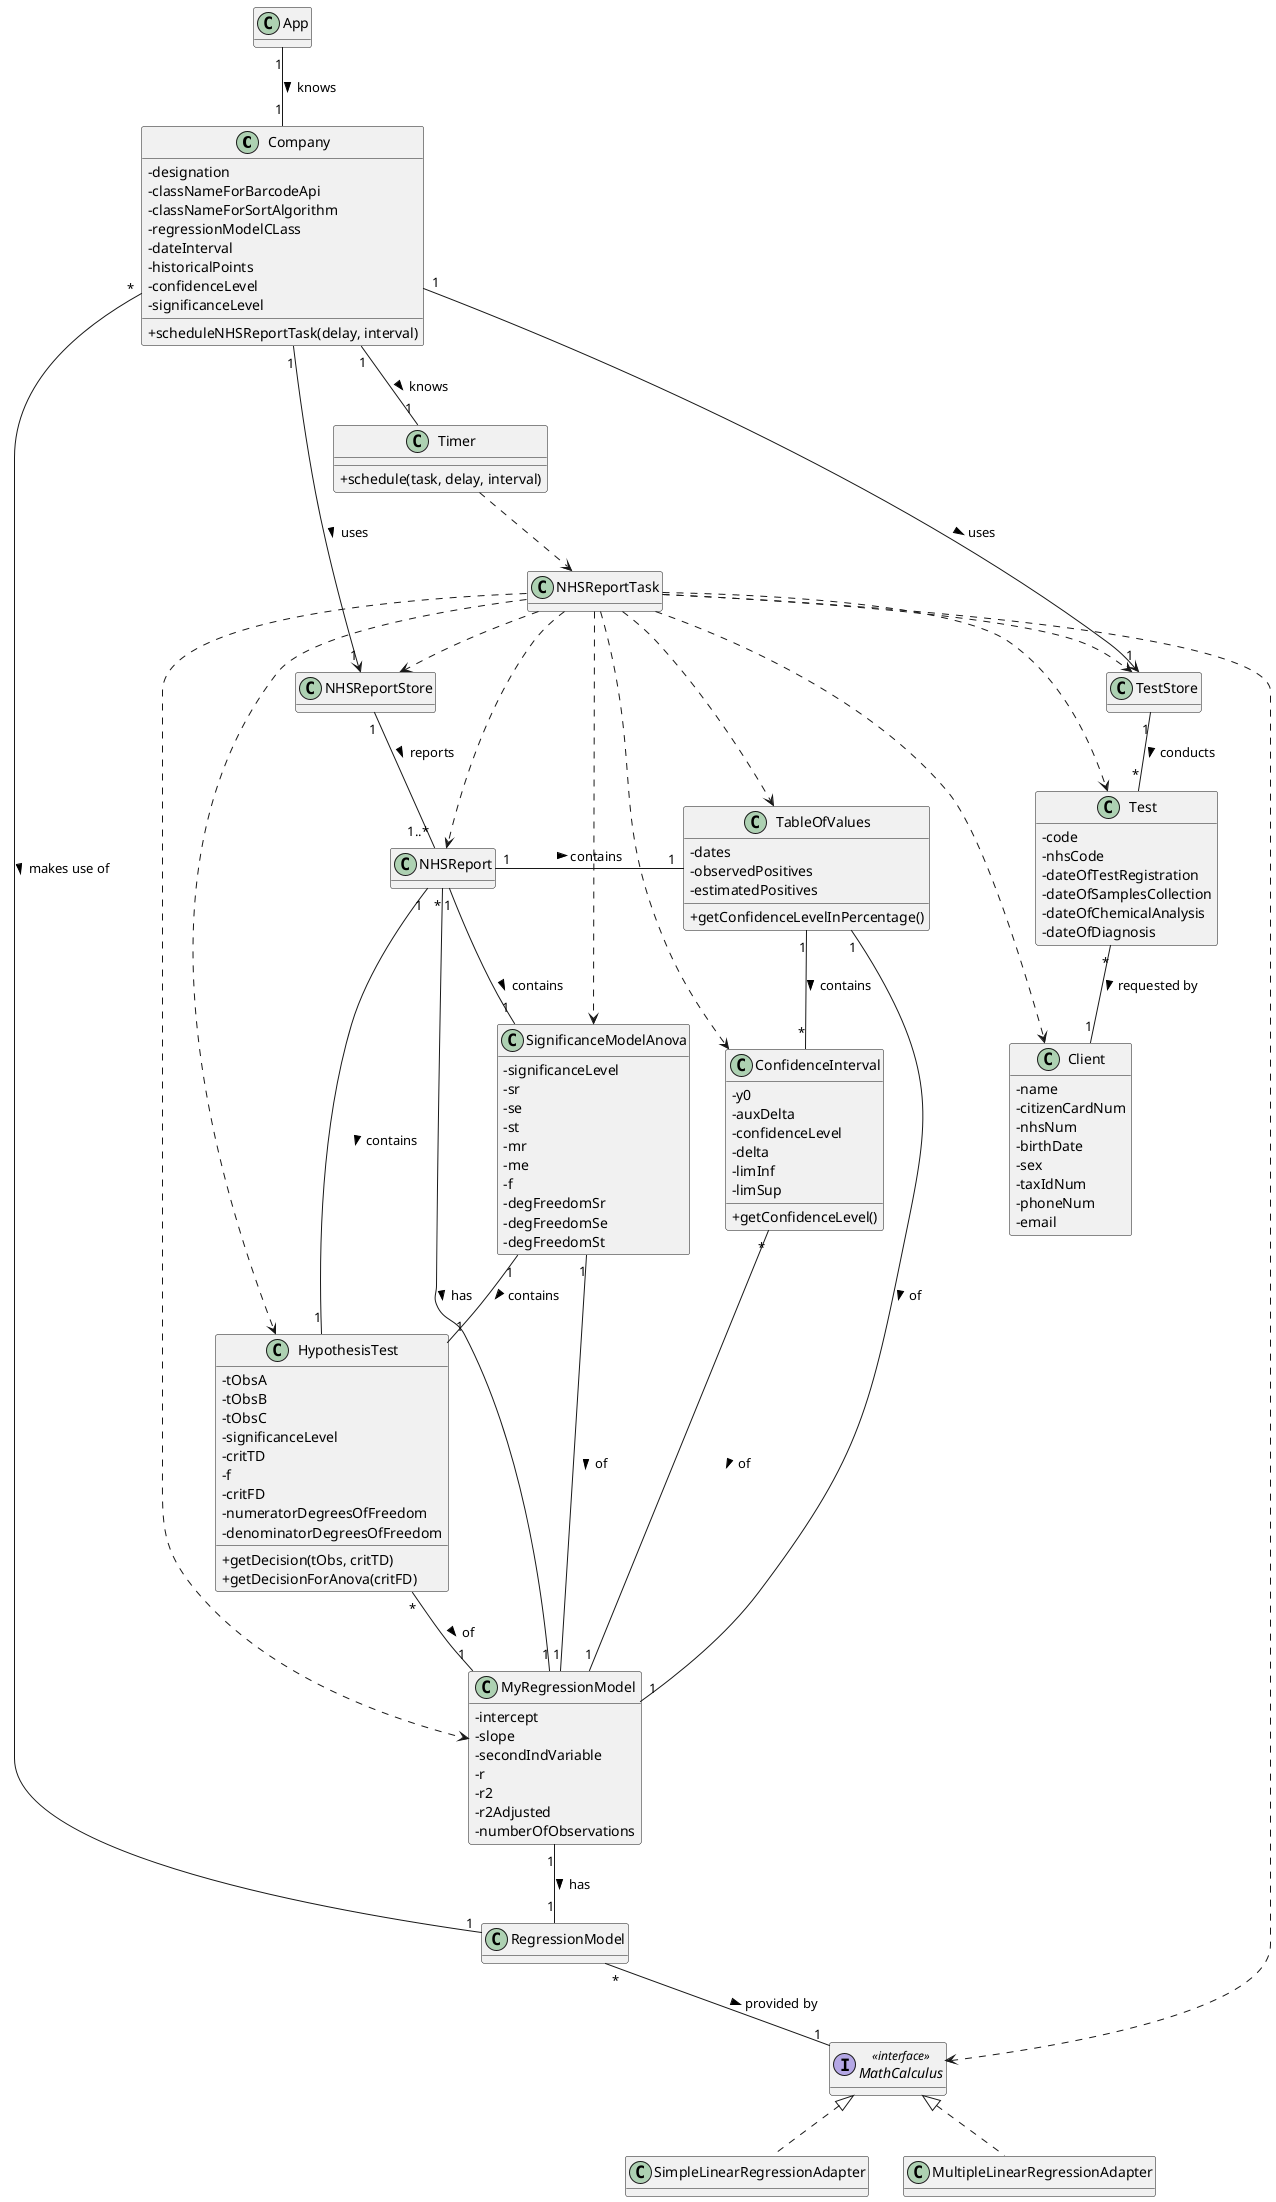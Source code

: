 @startuml

skinparam classAttributeIconSize 0
hide empty methods


class Company {
-designation
-classNameForBarcodeApi
-classNameForSortAlgorithm
-regressionModelCLass
-dateInterval
-historicalPoints
-confidenceLevel
-significanceLevel
+scheduleNHSReportTask(delay, interval)
}

class NHSReport {}

class RegressionModel {}

class HypothesisTest {
-tObsA
-tObsB
-tObsC
-significanceLevel
-critTD
-f
-critFD
-numeratorDegreesOfFreedom
-denominatorDegreesOfFreedom
+getDecision(tObs, critTD)
+getDecisionForAnova(critFD)
}

class SignificanceModelAnova {
-significanceLevel
-sr
-se
-st
-mr
-me
-f
-degFreedomSr
-degFreedomSe
-degFreedomSt
}

class TableOfValues {
-dates
-observedPositives
-estimatedPositives
+getConfidenceLevelInPercentage()
}

class ConfidenceInterval {
-y0
-auxDelta
-confidenceLevel
-delta
-limInf
-limSup
+getConfidenceLevel()
}

class Timer {
+schedule(task, delay, interval)
}

class NHSReportStore {}

class TestStore {}

class SimpleLinearRegressionAdapter {}

class MultipleLinearRegressionAdapter {}

class RegressionModel {}

class NHSReportTask {}

class MyRegressionModel {
-intercept
-slope
-secondIndVariable
-r
-r2
-r2Adjusted
-numberOfObservations
}

interface MathCalculus <<interface>> {}

class Test {
- code
- nhsCode
- dateOfTestRegistration
- dateOfSamplesCollection
- dateOfChemicalAnalysis
- dateOfDiagnosis
}

class Client {
- name
- citizenCardNum
- nhsNum
- birthDate
- sex
- taxIdNum
- phoneNum
- email
}
/'O CONTROLLER É A APP STARTUP'/
/'COLOCAR TIMER'/

class App {}

/'Timer "1" -- "*" NHSReport : schedules >'/
/'Company "1" -- "1..*" NHSReport : reports >'/
App "1" -- "1" Company : knows >
Company "1" -- "1" Timer : knows >
/'NHSReportTask "1" -- "1" NHSReport : sends >'/
NHSReport "*" -- "1" MyRegressionModel : has >
NHSReport "1" -- "1" HypothesisTest : contains >
NHSReport "1" -- "1" SignificanceModelAnova : contains >
Company "*" -- "1" RegressionModel : makes use of >
HypothesisTest "*" -- "1" MyRegressionModel : of >
SignificanceModelAnova "1" -- "1" MyRegressionModel : of >
SignificanceModelAnova "1" -- "1" HypothesisTest : contains >
NHSReport "1" - "1" TableOfValues : contains >
TableOfValues "1" -- "1" MyRegressionModel : of >
TableOfValues "1" -- "*" ConfidenceInterval : contains >
ConfidenceInterval "*" -- "1" MyRegressionModel : of >
RegressionModel "*" -- "1" MathCalculus : provided by >
MyRegressionModel "1" -- "1" RegressionModel : has >
/'Timer "1" -- "*" NHSReportTask : runs >'/
Test "*" -- "1" Client : requested by >

class SimpleLinearRegressionAdapter implements MathCalculus
class MultipleLinearRegressionAdapter implements MathCalculus



/'NHSReportTask ..> Company'/
NHSReportTask ..> TestStore
NHSReportTask ..> NHSReportStore
NHSReportTask ..> NHSReport
NHSReportTask ..> Test
NHSReportTask ..> TableOfValues
NHSReportTask ..> SignificanceModelAnova
NHSReportTask ..> ConfidenceInterval
NHSReportTask ..> HypothesisTest
NHSReportTask ..> MyRegressionModel
NHSReportTask ..> MathCalculus
NHSReportTask ..> Client
Timer ..> NHSReportTask



Company "1" --> "1" TestStore : uses >
Company "1" --> "1" NHSReportStore : uses >
TestStore "1" -- "*" Test : conducts >
NHSReportStore "1" -- "1..*" NHSReport : reports >


@enduml